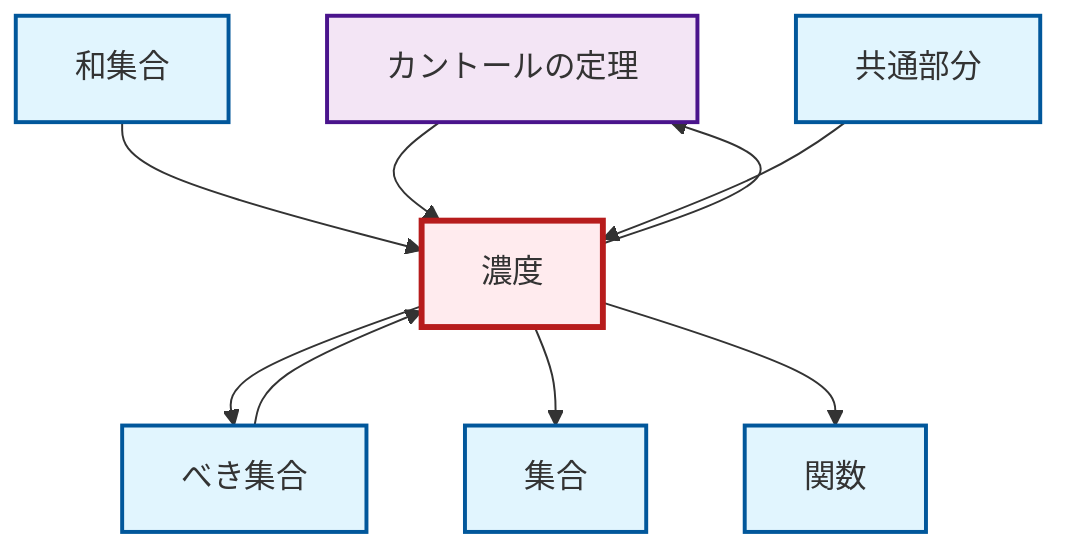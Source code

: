 graph TD
    classDef definition fill:#e1f5fe,stroke:#01579b,stroke-width:2px
    classDef theorem fill:#f3e5f5,stroke:#4a148c,stroke-width:2px
    classDef axiom fill:#fff3e0,stroke:#e65100,stroke-width:2px
    classDef example fill:#e8f5e9,stroke:#1b5e20,stroke-width:2px
    classDef current fill:#ffebee,stroke:#b71c1c,stroke-width:3px
    def-function["関数"]:::definition
    thm-cantor["カントールの定理"]:::theorem
    def-set["集合"]:::definition
    def-intersection["共通部分"]:::definition
    def-power-set["べき集合"]:::definition
    def-cardinality["濃度"]:::definition
    def-union["和集合"]:::definition
    def-power-set --> def-cardinality
    def-cardinality --> def-power-set
    def-cardinality --> thm-cantor
    def-union --> def-cardinality
    thm-cantor --> def-cardinality
    def-intersection --> def-cardinality
    def-cardinality --> def-set
    def-cardinality --> def-function
    class def-cardinality current
